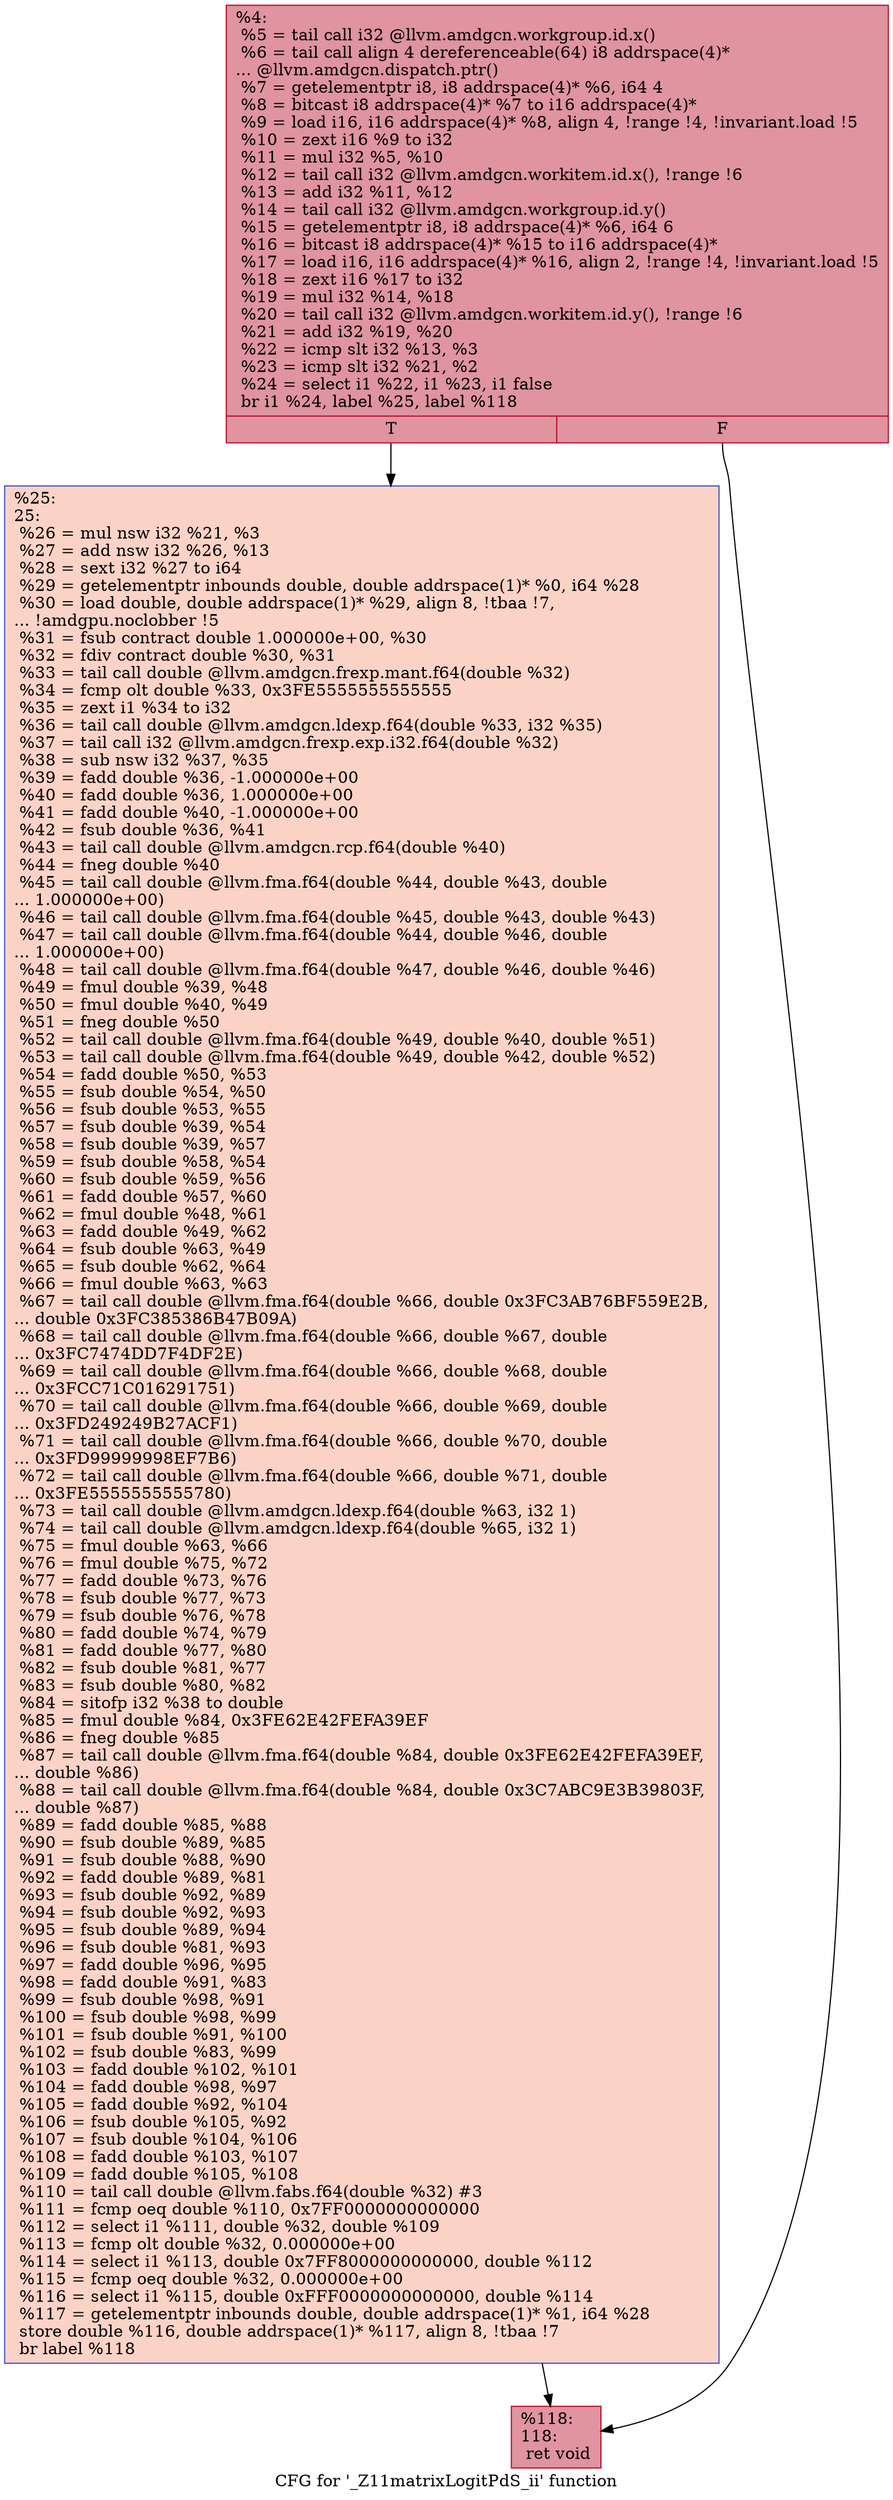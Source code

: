 digraph "CFG for '_Z11matrixLogitPdS_ii' function" {
	label="CFG for '_Z11matrixLogitPdS_ii' function";

	Node0x61085d0 [shape=record,color="#b70d28ff", style=filled, fillcolor="#b70d2870",label="{%4:\l  %5 = tail call i32 @llvm.amdgcn.workgroup.id.x()\l  %6 = tail call align 4 dereferenceable(64) i8 addrspace(4)*\l... @llvm.amdgcn.dispatch.ptr()\l  %7 = getelementptr i8, i8 addrspace(4)* %6, i64 4\l  %8 = bitcast i8 addrspace(4)* %7 to i16 addrspace(4)*\l  %9 = load i16, i16 addrspace(4)* %8, align 4, !range !4, !invariant.load !5\l  %10 = zext i16 %9 to i32\l  %11 = mul i32 %5, %10\l  %12 = tail call i32 @llvm.amdgcn.workitem.id.x(), !range !6\l  %13 = add i32 %11, %12\l  %14 = tail call i32 @llvm.amdgcn.workgroup.id.y()\l  %15 = getelementptr i8, i8 addrspace(4)* %6, i64 6\l  %16 = bitcast i8 addrspace(4)* %15 to i16 addrspace(4)*\l  %17 = load i16, i16 addrspace(4)* %16, align 2, !range !4, !invariant.load !5\l  %18 = zext i16 %17 to i32\l  %19 = mul i32 %14, %18\l  %20 = tail call i32 @llvm.amdgcn.workitem.id.y(), !range !6\l  %21 = add i32 %19, %20\l  %22 = icmp slt i32 %13, %3\l  %23 = icmp slt i32 %21, %2\l  %24 = select i1 %22, i1 %23, i1 false\l  br i1 %24, label %25, label %118\l|{<s0>T|<s1>F}}"];
	Node0x61085d0:s0 -> Node0x610c070;
	Node0x61085d0:s1 -> Node0x610c100;
	Node0x610c070 [shape=record,color="#3d50c3ff", style=filled, fillcolor="#f59c7d70",label="{%25:\l25:                                               \l  %26 = mul nsw i32 %21, %3\l  %27 = add nsw i32 %26, %13\l  %28 = sext i32 %27 to i64\l  %29 = getelementptr inbounds double, double addrspace(1)* %0, i64 %28\l  %30 = load double, double addrspace(1)* %29, align 8, !tbaa !7,\l... !amdgpu.noclobber !5\l  %31 = fsub contract double 1.000000e+00, %30\l  %32 = fdiv contract double %30, %31\l  %33 = tail call double @llvm.amdgcn.frexp.mant.f64(double %32)\l  %34 = fcmp olt double %33, 0x3FE5555555555555\l  %35 = zext i1 %34 to i32\l  %36 = tail call double @llvm.amdgcn.ldexp.f64(double %33, i32 %35)\l  %37 = tail call i32 @llvm.amdgcn.frexp.exp.i32.f64(double %32)\l  %38 = sub nsw i32 %37, %35\l  %39 = fadd double %36, -1.000000e+00\l  %40 = fadd double %36, 1.000000e+00\l  %41 = fadd double %40, -1.000000e+00\l  %42 = fsub double %36, %41\l  %43 = tail call double @llvm.amdgcn.rcp.f64(double %40)\l  %44 = fneg double %40\l  %45 = tail call double @llvm.fma.f64(double %44, double %43, double\l... 1.000000e+00)\l  %46 = tail call double @llvm.fma.f64(double %45, double %43, double %43)\l  %47 = tail call double @llvm.fma.f64(double %44, double %46, double\l... 1.000000e+00)\l  %48 = tail call double @llvm.fma.f64(double %47, double %46, double %46)\l  %49 = fmul double %39, %48\l  %50 = fmul double %40, %49\l  %51 = fneg double %50\l  %52 = tail call double @llvm.fma.f64(double %49, double %40, double %51)\l  %53 = tail call double @llvm.fma.f64(double %49, double %42, double %52)\l  %54 = fadd double %50, %53\l  %55 = fsub double %54, %50\l  %56 = fsub double %53, %55\l  %57 = fsub double %39, %54\l  %58 = fsub double %39, %57\l  %59 = fsub double %58, %54\l  %60 = fsub double %59, %56\l  %61 = fadd double %57, %60\l  %62 = fmul double %48, %61\l  %63 = fadd double %49, %62\l  %64 = fsub double %63, %49\l  %65 = fsub double %62, %64\l  %66 = fmul double %63, %63\l  %67 = tail call double @llvm.fma.f64(double %66, double 0x3FC3AB76BF559E2B,\l... double 0x3FC385386B47B09A)\l  %68 = tail call double @llvm.fma.f64(double %66, double %67, double\l... 0x3FC7474DD7F4DF2E)\l  %69 = tail call double @llvm.fma.f64(double %66, double %68, double\l... 0x3FCC71C016291751)\l  %70 = tail call double @llvm.fma.f64(double %66, double %69, double\l... 0x3FD249249B27ACF1)\l  %71 = tail call double @llvm.fma.f64(double %66, double %70, double\l... 0x3FD99999998EF7B6)\l  %72 = tail call double @llvm.fma.f64(double %66, double %71, double\l... 0x3FE5555555555780)\l  %73 = tail call double @llvm.amdgcn.ldexp.f64(double %63, i32 1)\l  %74 = tail call double @llvm.amdgcn.ldexp.f64(double %65, i32 1)\l  %75 = fmul double %63, %66\l  %76 = fmul double %75, %72\l  %77 = fadd double %73, %76\l  %78 = fsub double %77, %73\l  %79 = fsub double %76, %78\l  %80 = fadd double %74, %79\l  %81 = fadd double %77, %80\l  %82 = fsub double %81, %77\l  %83 = fsub double %80, %82\l  %84 = sitofp i32 %38 to double\l  %85 = fmul double %84, 0x3FE62E42FEFA39EF\l  %86 = fneg double %85\l  %87 = tail call double @llvm.fma.f64(double %84, double 0x3FE62E42FEFA39EF,\l... double %86)\l  %88 = tail call double @llvm.fma.f64(double %84, double 0x3C7ABC9E3B39803F,\l... double %87)\l  %89 = fadd double %85, %88\l  %90 = fsub double %89, %85\l  %91 = fsub double %88, %90\l  %92 = fadd double %89, %81\l  %93 = fsub double %92, %89\l  %94 = fsub double %92, %93\l  %95 = fsub double %89, %94\l  %96 = fsub double %81, %93\l  %97 = fadd double %96, %95\l  %98 = fadd double %91, %83\l  %99 = fsub double %98, %91\l  %100 = fsub double %98, %99\l  %101 = fsub double %91, %100\l  %102 = fsub double %83, %99\l  %103 = fadd double %102, %101\l  %104 = fadd double %98, %97\l  %105 = fadd double %92, %104\l  %106 = fsub double %105, %92\l  %107 = fsub double %104, %106\l  %108 = fadd double %103, %107\l  %109 = fadd double %105, %108\l  %110 = tail call double @llvm.fabs.f64(double %32) #3\l  %111 = fcmp oeq double %110, 0x7FF0000000000000\l  %112 = select i1 %111, double %32, double %109\l  %113 = fcmp olt double %32, 0.000000e+00\l  %114 = select i1 %113, double 0x7FF8000000000000, double %112\l  %115 = fcmp oeq double %32, 0.000000e+00\l  %116 = select i1 %115, double 0xFFF0000000000000, double %114\l  %117 = getelementptr inbounds double, double addrspace(1)* %1, i64 %28\l  store double %116, double addrspace(1)* %117, align 8, !tbaa !7\l  br label %118\l}"];
	Node0x610c070 -> Node0x610c100;
	Node0x610c100 [shape=record,color="#b70d28ff", style=filled, fillcolor="#b70d2870",label="{%118:\l118:                                              \l  ret void\l}"];
}
